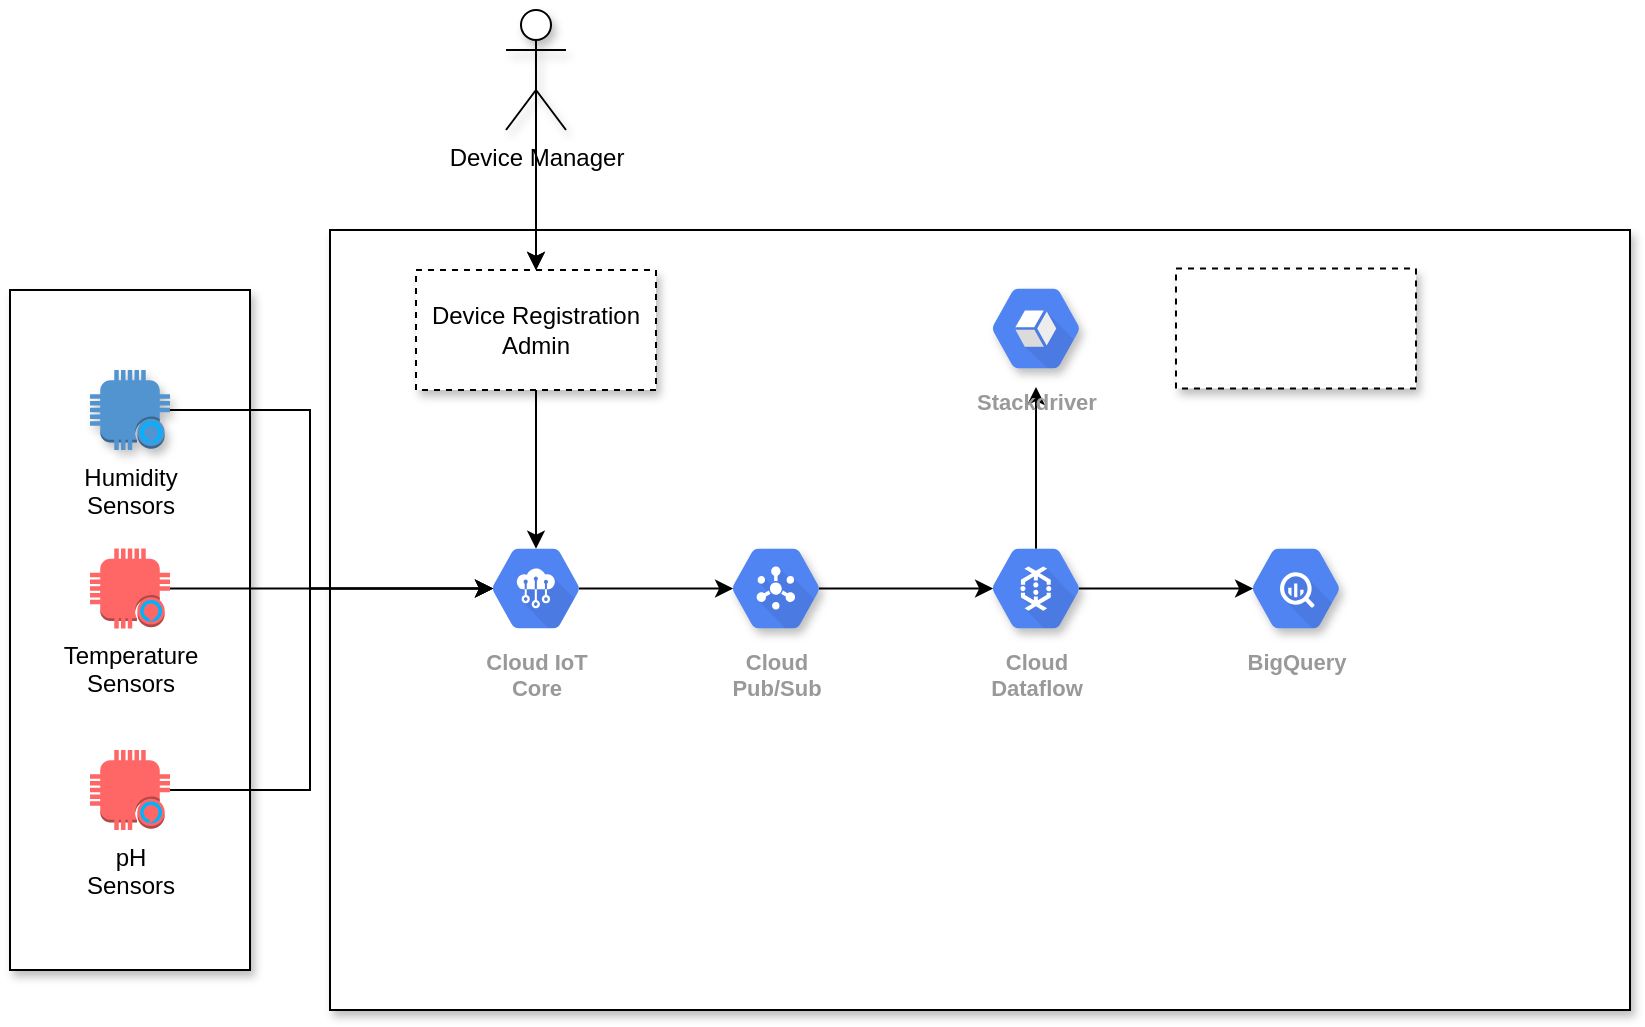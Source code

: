 <mxfile version="13.8.3" type="github" pages="2">
  <diagram id="6YZgfYD54lgICNXOSClO" name="Page-1">
    <mxGraphModel dx="1896" dy="1713" grid="1" gridSize="10" guides="1" tooltips="1" connect="1" arrows="1" fold="1" page="1" pageScale="1" pageWidth="850" pageHeight="1100" math="0" shadow="0">
      <root>
        <mxCell id="0" />
        <mxCell id="1" parent="0" />
        <mxCell id="LUAZlB9GY4TvRt2_GT7k-19" value="" style="rounded=0;whiteSpace=wrap;html=1;shadow=1;fillColor=#ffffff;" parent="1" vertex="1">
          <mxGeometry x="150" y="80" width="650" height="390" as="geometry" />
        </mxCell>
        <mxCell id="LUAZlB9GY4TvRt2_GT7k-15" value="" style="rounded=0;whiteSpace=wrap;html=1;shadow=1;fillColor=#ffffff;" parent="1" vertex="1">
          <mxGeometry x="-10" y="110" width="120" height="340" as="geometry" />
        </mxCell>
        <mxCell id="aIGsuu7PZGqgF0DpAvw9-4" style="edgeStyle=orthogonalEdgeStyle;rounded=0;orthogonalLoop=1;jettySize=auto;html=1;exitX=0.825;exitY=0.5;exitDx=0;exitDy=0;exitPerimeter=0;entryX=0.175;entryY=0.5;entryDx=0;entryDy=0;entryPerimeter=0;" edge="1" parent="1" source="LUAZlB9GY4TvRt2_GT7k-1" target="aIGsuu7PZGqgF0DpAvw9-3">
          <mxGeometry relative="1" as="geometry" />
        </mxCell>
        <mxCell id="LUAZlB9GY4TvRt2_GT7k-1" value="Cloud IoT&#xa;Core" style="html=1;fillColor=#5184F3;strokeColor=none;verticalAlign=top;labelPosition=center;verticalLabelPosition=bottom;align=center;spacingTop=-6;fontSize=11;fontStyle=1;fontColor=#999999;shape=mxgraph.gcp2.hexIcon;prIcon=cloud_iot_core" parent="1" vertex="1">
          <mxGeometry x="220" y="230" width="66" height="58.5" as="geometry" />
        </mxCell>
        <mxCell id="LUAZlB9GY4TvRt2_GT7k-16" style="edgeStyle=orthogonalEdgeStyle;rounded=0;orthogonalLoop=1;jettySize=auto;html=1;exitX=1;exitY=0.5;exitDx=0;exitDy=0;exitPerimeter=0;entryX=0.175;entryY=0.5;entryDx=0;entryDy=0;entryPerimeter=0;" parent="1" source="LUAZlB9GY4TvRt2_GT7k-2" target="LUAZlB9GY4TvRt2_GT7k-1" edge="1">
          <mxGeometry relative="1" as="geometry">
            <Array as="points">
              <mxPoint x="140" y="170" />
              <mxPoint x="140" y="259" />
            </Array>
          </mxGeometry>
        </mxCell>
        <mxCell id="LUAZlB9GY4TvRt2_GT7k-2" value="&lt;div&gt;Humidity&lt;/div&gt;&lt;div&gt;Sensors&lt;br&gt;&lt;/div&gt;" style="outlineConnect=0;dashed=0;verticalLabelPosition=bottom;verticalAlign=top;align=center;html=1;shape=mxgraph.aws3.alexa_enabled_device;fillColor=#5294CF;gradientColor=none;shadow=1;" parent="1" vertex="1">
          <mxGeometry x="30" y="150" width="40" height="40" as="geometry" />
        </mxCell>
        <mxCell id="LUAZlB9GY4TvRt2_GT7k-17" style="edgeStyle=orthogonalEdgeStyle;rounded=0;orthogonalLoop=1;jettySize=auto;html=1;exitX=1;exitY=0.5;exitDx=0;exitDy=0;exitPerimeter=0;entryX=0.175;entryY=0.5;entryDx=0;entryDy=0;entryPerimeter=0;" parent="1" source="LUAZlB9GY4TvRt2_GT7k-4" target="LUAZlB9GY4TvRt2_GT7k-1" edge="1">
          <mxGeometry relative="1" as="geometry" />
        </mxCell>
        <mxCell id="LUAZlB9GY4TvRt2_GT7k-4" value="Temperature&lt;div&gt;Sensors&lt;br&gt;&lt;/div&gt;" style="outlineConnect=0;dashed=0;verticalLabelPosition=bottom;verticalAlign=top;align=center;html=1;shape=mxgraph.aws3.alexa_enabled_device;gradientColor=none;fillColor=#FF6666;" parent="1" vertex="1">
          <mxGeometry x="30" y="239.25" width="40" height="40" as="geometry" />
        </mxCell>
        <mxCell id="LUAZlB9GY4TvRt2_GT7k-18" style="edgeStyle=orthogonalEdgeStyle;rounded=0;orthogonalLoop=1;jettySize=auto;html=1;exitX=1;exitY=0.5;exitDx=0;exitDy=0;exitPerimeter=0;entryX=0.175;entryY=0.5;entryDx=0;entryDy=0;entryPerimeter=0;" parent="1" source="LUAZlB9GY4TvRt2_GT7k-6" target="LUAZlB9GY4TvRt2_GT7k-1" edge="1">
          <mxGeometry relative="1" as="geometry">
            <Array as="points">
              <mxPoint x="140" y="360" />
              <mxPoint x="140" y="259" />
            </Array>
          </mxGeometry>
        </mxCell>
        <mxCell id="LUAZlB9GY4TvRt2_GT7k-6" value="pH&lt;div&gt;Sensors&lt;br&gt;&lt;/div&gt;" style="outlineConnect=0;dashed=0;verticalLabelPosition=bottom;verticalAlign=top;align=center;html=1;shape=mxgraph.aws3.alexa_enabled_device;gradientColor=none;fillColor=#FF6666;" parent="1" vertex="1">
          <mxGeometry x="30" y="340" width="40" height="40" as="geometry" />
        </mxCell>
        <mxCell id="LUAZlB9GY4TvRt2_GT7k-20" style="edgeStyle=orthogonalEdgeStyle;rounded=0;orthogonalLoop=1;jettySize=auto;html=1;exitX=0.5;exitY=1;exitDx=0;exitDy=0;entryX=0.5;entryY=0.16;entryDx=0;entryDy=0;entryPerimeter=0;" parent="1" source="LUAZlB9GY4TvRt2_GT7k-12" target="LUAZlB9GY4TvRt2_GT7k-1" edge="1">
          <mxGeometry relative="1" as="geometry" />
        </mxCell>
        <mxCell id="LUAZlB9GY4TvRt2_GT7k-12" value="Device Registration Admin" style="rounded=0;whiteSpace=wrap;html=1;shadow=1;dashed=1;" parent="1" vertex="1">
          <mxGeometry x="193" y="100" width="120" height="60" as="geometry" />
        </mxCell>
        <mxCell id="LUAZlB9GY4TvRt2_GT7k-21" style="edgeStyle=orthogonalEdgeStyle;rounded=0;orthogonalLoop=1;jettySize=auto;html=1;exitX=0.5;exitY=0.5;exitDx=0;exitDy=0;exitPerimeter=0;" parent="1" source="LUAZlB9GY4TvRt2_GT7k-13" target="LUAZlB9GY4TvRt2_GT7k-12" edge="1">
          <mxGeometry relative="1" as="geometry" />
        </mxCell>
        <mxCell id="LUAZlB9GY4TvRt2_GT7k-22" value="" style="edgeStyle=orthogonalEdgeStyle;rounded=0;orthogonalLoop=1;jettySize=auto;html=1;" parent="1" source="LUAZlB9GY4TvRt2_GT7k-13" target="LUAZlB9GY4TvRt2_GT7k-12" edge="1">
          <mxGeometry relative="1" as="geometry" />
        </mxCell>
        <mxCell id="LUAZlB9GY4TvRt2_GT7k-13" value="Device Manager" style="shape=umlActor;verticalLabelPosition=bottom;verticalAlign=top;html=1;outlineConnect=0;shadow=1;fillColor=#ffffff;" parent="1" vertex="1">
          <mxGeometry x="238" y="-30" width="30" height="60" as="geometry" />
        </mxCell>
        <mxCell id="aIGsuu7PZGqgF0DpAvw9-1" value="BigQuery" style="html=1;fillColor=#5184F3;strokeColor=none;verticalAlign=top;labelPosition=center;verticalLabelPosition=bottom;align=center;spacingTop=-6;fontSize=11;fontStyle=1;fontColor=#999999;shape=mxgraph.gcp2.hexIcon;prIcon=bigquery;shadow=1;dashed=1;" vertex="1" parent="1">
          <mxGeometry x="600" y="230" width="66" height="58.5" as="geometry" />
        </mxCell>
        <mxCell id="aIGsuu7PZGqgF0DpAvw9-6" style="edgeStyle=orthogonalEdgeStyle;rounded=0;orthogonalLoop=1;jettySize=auto;html=1;exitX=0.825;exitY=0.5;exitDx=0;exitDy=0;exitPerimeter=0;entryX=0.175;entryY=0.5;entryDx=0;entryDy=0;entryPerimeter=0;" edge="1" parent="1" source="aIGsuu7PZGqgF0DpAvw9-2" target="aIGsuu7PZGqgF0DpAvw9-1">
          <mxGeometry relative="1" as="geometry" />
        </mxCell>
        <mxCell id="aIGsuu7PZGqgF0DpAvw9-8" style="edgeStyle=orthogonalEdgeStyle;rounded=0;orthogonalLoop=1;jettySize=auto;html=1;exitX=0.5;exitY=0.16;exitDx=0;exitDy=0;exitPerimeter=0;" edge="1" parent="1" source="aIGsuu7PZGqgF0DpAvw9-2" target="aIGsuu7PZGqgF0DpAvw9-7">
          <mxGeometry relative="1" as="geometry" />
        </mxCell>
        <mxCell id="aIGsuu7PZGqgF0DpAvw9-2" value="Cloud&#xa;Dataflow" style="html=1;fillColor=#5184F3;strokeColor=none;verticalAlign=top;labelPosition=center;verticalLabelPosition=bottom;align=center;spacingTop=-6;fontSize=11;fontStyle=1;fontColor=#999999;shape=mxgraph.gcp2.hexIcon;prIcon=cloud_dataflow;shadow=1;dashed=1;" vertex="1" parent="1">
          <mxGeometry x="470" y="230" width="66" height="58.5" as="geometry" />
        </mxCell>
        <mxCell id="aIGsuu7PZGqgF0DpAvw9-5" style="edgeStyle=orthogonalEdgeStyle;rounded=0;orthogonalLoop=1;jettySize=auto;html=1;exitX=0.825;exitY=0.5;exitDx=0;exitDy=0;exitPerimeter=0;entryX=0.175;entryY=0.5;entryDx=0;entryDy=0;entryPerimeter=0;" edge="1" parent="1" source="aIGsuu7PZGqgF0DpAvw9-3" target="aIGsuu7PZGqgF0DpAvw9-2">
          <mxGeometry relative="1" as="geometry" />
        </mxCell>
        <mxCell id="aIGsuu7PZGqgF0DpAvw9-3" value="Cloud&#xa;Pub/Sub" style="html=1;fillColor=#5184F3;strokeColor=none;verticalAlign=top;labelPosition=center;verticalLabelPosition=bottom;align=center;spacingTop=-6;fontSize=11;fontStyle=1;fontColor=#999999;shape=mxgraph.gcp2.hexIcon;prIcon=cloud_pubsub;shadow=1;dashed=1;" vertex="1" parent="1">
          <mxGeometry x="340" y="230" width="66" height="58.5" as="geometry" />
        </mxCell>
        <mxCell id="aIGsuu7PZGqgF0DpAvw9-7" value="Stackdriver" style="html=1;fillColor=#5184F3;strokeColor=none;verticalAlign=top;labelPosition=center;verticalLabelPosition=bottom;align=center;spacingTop=-6;fontSize=11;fontStyle=1;fontColor=#999999;shape=mxgraph.gcp2.hexIcon;prIcon=stackdriver;shadow=1;dashed=1;" vertex="1" parent="1">
          <mxGeometry x="470" y="100" width="66" height="58.5" as="geometry" />
        </mxCell>
        <mxCell id="aIGsuu7PZGqgF0DpAvw9-10" value="" style="rounded=0;whiteSpace=wrap;html=1;shadow=1;dashed=1;fillColor=#ffffff;" vertex="1" parent="1">
          <mxGeometry x="573" y="99.25" width="120" height="60" as="geometry" />
        </mxCell>
      </root>
    </mxGraphModel>
  </diagram>
  <diagram id="VKgi6bkSFj8dvd0eNZsd" name="Page-2">
    <mxGraphModel dx="872" dy="511" grid="1" gridSize="10" guides="1" tooltips="1" connect="1" arrows="1" fold="1" page="1" pageScale="1" pageWidth="850" pageHeight="1100" math="0" shadow="0">
      <root>
        <mxCell id="SfYpkvx_XkUfN46bOGZN-0" />
        <mxCell id="SfYpkvx_XkUfN46bOGZN-1" parent="SfYpkvx_XkUfN46bOGZN-0" />
        <mxCell id="SfYpkvx_XkUfN46bOGZN-23" value="" style="rounded=0;whiteSpace=wrap;html=1;shadow=0;fillColor=none;dashed=1;dashPattern=1 4;" vertex="1" parent="SfYpkvx_XkUfN46bOGZN-1">
          <mxGeometry x="40" y="150" width="270" height="220" as="geometry" />
        </mxCell>
        <mxCell id="SfYpkvx_XkUfN46bOGZN-25" value="v" style="rounded=0;whiteSpace=wrap;html=1;shadow=0;fillColor=none;dashed=1;dashPattern=1 4;" vertex="1" parent="SfYpkvx_XkUfN46bOGZN-1">
          <mxGeometry x="660" y="150" width="100" height="111" as="geometry" />
        </mxCell>
        <mxCell id="SfYpkvx_XkUfN46bOGZN-34" value="v" style="rounded=0;whiteSpace=wrap;html=1;shadow=0;fillColor=none;dashed=1;dashPattern=1 4;" vertex="1" parent="SfYpkvx_XkUfN46bOGZN-1">
          <mxGeometry x="560" y="149" width="100" height="111" as="geometry" />
        </mxCell>
        <mxCell id="SfYpkvx_XkUfN46bOGZN-24" value="" style="rounded=0;whiteSpace=wrap;html=1;shadow=0;fillColor=none;dashed=1;dashPattern=1 4;" vertex="1" parent="SfYpkvx_XkUfN46bOGZN-1">
          <mxGeometry x="310" y="260" width="450" height="110" as="geometry" />
        </mxCell>
        <mxCell id="SfYpkvx_XkUfN46bOGZN-3" value="" style="shape=image;html=1;verticalAlign=top;verticalLabelPosition=bottom;labelBackgroundColor=#ffffff;imageAspect=0;aspect=fixed;image=https://cdn1.iconfinder.com/data/icons/icons-for-a-site-1/64/advantage_eco_friendly-128.png;shadow=1;dashed=1;fillColor=#ffffff;" vertex="1" parent="SfYpkvx_XkUfN46bOGZN-1">
          <mxGeometry x="51" y="240" width="80" height="80" as="geometry" />
        </mxCell>
        <mxCell id="SfYpkvx_XkUfN46bOGZN-9" style="edgeStyle=orthogonalEdgeStyle;rounded=0;orthogonalLoop=1;jettySize=auto;html=1;exitX=1;exitY=0.5;exitDx=0;exitDy=0;exitPerimeter=0;entryX=0;entryY=0.75;entryDx=0;entryDy=0;" edge="1" parent="SfYpkvx_XkUfN46bOGZN-1" source="SfYpkvx_XkUfN46bOGZN-5" target="SfYpkvx_XkUfN46bOGZN-7">
          <mxGeometry relative="1" as="geometry" />
        </mxCell>
        <mxCell id="SfYpkvx_XkUfN46bOGZN-5" value="" style="verticalLabelPosition=bottom;html=1;fillColor=#6ABD46;strokeColor=#ffffff;verticalAlign=top;align=center;points=[[0.085,0.085,0],[0.915,0.085,0],[0.915,0.915,0],[0.085,0.915,0],[0.25,0,0],[0.5,0,0],[0.75,0,0],[1,0.25,0],[1,0.5,0],[1,0.75,0],[0.75,1,0],[0.5,1,0],[0.25,1,0],[0,0.75,0],[0,0.5,0],[0,0.25,0]];pointerEvents=1;shape=mxgraph.cisco_safe.compositeIcon;bgIcon=mxgraph.cisco_safe.architecture.generic_appliance;resIcon=mxgraph.cisco_safe.architecture.sensor;shadow=1;dashed=1;" vertex="1" parent="SfYpkvx_XkUfN46bOGZN-1">
          <mxGeometry x="111" y="285" width="34" height="30" as="geometry" />
        </mxCell>
        <mxCell id="SfYpkvx_XkUfN46bOGZN-6" value="" style="html=1;verticalLabelPosition=bottom;align=center;labelBackgroundColor=#ffffff;verticalAlign=top;strokeWidth=2;strokeColor=#0080F0;shadow=0;dashed=0;shape=mxgraph.ios7.icons.wifi;pointerEvents=1;fillColor=#ffffff;" vertex="1" parent="SfYpkvx_XkUfN46bOGZN-1">
          <mxGeometry x="131" y="261" width="29.7" height="21" as="geometry" />
        </mxCell>
        <mxCell id="SfYpkvx_XkUfN46bOGZN-17" style="edgeStyle=orthogonalEdgeStyle;rounded=0;orthogonalLoop=1;jettySize=auto;html=1;exitX=1;exitY=0.75;exitDx=0;exitDy=0;entryX=0.175;entryY=0.5;entryDx=0;entryDy=0;entryPerimeter=0;" edge="1" parent="SfYpkvx_XkUfN46bOGZN-1" source="SfYpkvx_XkUfN46bOGZN-7" target="SfYpkvx_XkUfN46bOGZN-16">
          <mxGeometry relative="1" as="geometry" />
        </mxCell>
        <mxCell id="SfYpkvx_XkUfN46bOGZN-7" value="" style="image;html=1;image=img/lib/clip_art/networking/Wireless_Router_128x128.png;shadow=1;dashed=1;fillColor=#ffffff;" vertex="1" parent="SfYpkvx_XkUfN46bOGZN-1">
          <mxGeometry x="225" y="261" width="49.62" height="52" as="geometry" />
        </mxCell>
        <mxCell id="SfYpkvx_XkUfN46bOGZN-8" value="" style="html=1;verticalLabelPosition=bottom;align=center;labelBackgroundColor=#ffffff;verticalAlign=top;strokeWidth=2;strokeColor=#0080F0;shadow=0;dashed=0;shape=mxgraph.ios7.icons.wifi;pointerEvents=1;fillColor=#ffffff;" vertex="1" parent="SfYpkvx_XkUfN46bOGZN-1">
          <mxGeometry x="196.71" y="262" width="28.29" height="20" as="geometry" />
        </mxCell>
        <mxCell id="SfYpkvx_XkUfN46bOGZN-21" value="" style="edgeStyle=orthogonalEdgeStyle;rounded=0;orthogonalLoop=1;jettySize=auto;html=1;" edge="1" parent="SfYpkvx_XkUfN46bOGZN-1" source="SfYpkvx_XkUfN46bOGZN-10" target="SfYpkvx_XkUfN46bOGZN-15">
          <mxGeometry relative="1" as="geometry" />
        </mxCell>
        <mxCell id="SfYpkvx_XkUfN46bOGZN-10" value="" style="pointerEvents=1;shadow=0;dashed=0;html=1;strokeColor=none;aspect=fixed;labelPosition=center;verticalLabelPosition=bottom;verticalAlign=top;align=center;outlineConnect=0;shape=mxgraph.vvd.nsx_dashboard;fillColor=#3399FF;" vertex="1" parent="SfYpkvx_XkUfN46bOGZN-1">
          <mxGeometry x="688" y="80" width="50" height="46.5" as="geometry" />
        </mxCell>
        <mxCell id="SfYpkvx_XkUfN46bOGZN-12" value="BigQuery" style="html=1;fillColor=#5184F3;strokeColor=none;verticalAlign=top;labelPosition=center;verticalLabelPosition=bottom;align=center;spacingTop=-6;fontSize=11;fontStyle=1;fontColor=#999999;shape=mxgraph.gcp2.hexIcon;prIcon=bigquery;shadow=1;dashed=1;" vertex="1" parent="SfYpkvx_XkUfN46bOGZN-1">
          <mxGeometry x="680" y="271" width="66" height="58.5" as="geometry" />
        </mxCell>
        <mxCell id="SfYpkvx_XkUfN46bOGZN-19" style="edgeStyle=orthogonalEdgeStyle;rounded=0;orthogonalLoop=1;jettySize=auto;html=1;exitX=0.825;exitY=0.5;exitDx=0;exitDy=0;exitPerimeter=0;entryX=0.175;entryY=0.5;entryDx=0;entryDy=0;entryPerimeter=0;" edge="1" parent="SfYpkvx_XkUfN46bOGZN-1" source="SfYpkvx_XkUfN46bOGZN-13" target="SfYpkvx_XkUfN46bOGZN-14">
          <mxGeometry relative="1" as="geometry" />
        </mxCell>
        <mxCell id="SfYpkvx_XkUfN46bOGZN-13" value="Cloud&#xa;Pub/Sub" style="html=1;fillColor=#5184F3;strokeColor=none;verticalAlign=top;labelPosition=center;verticalLabelPosition=bottom;align=center;spacingTop=-6;fontSize=11;fontStyle=1;fontColor=#999999;shape=mxgraph.gcp2.hexIcon;prIcon=cloud_pubsub;shadow=1;dashed=1;" vertex="1" parent="SfYpkvx_XkUfN46bOGZN-1">
          <mxGeometry x="450" y="271" width="66" height="58.5" as="geometry" />
        </mxCell>
        <mxCell id="SfYpkvx_XkUfN46bOGZN-20" style="edgeStyle=orthogonalEdgeStyle;rounded=0;orthogonalLoop=1;jettySize=auto;html=1;exitX=0.825;exitY=0.5;exitDx=0;exitDy=0;exitPerimeter=0;entryX=0.175;entryY=0.5;entryDx=0;entryDy=0;entryPerimeter=0;" edge="1" parent="SfYpkvx_XkUfN46bOGZN-1" source="SfYpkvx_XkUfN46bOGZN-14" target="SfYpkvx_XkUfN46bOGZN-12">
          <mxGeometry relative="1" as="geometry" />
        </mxCell>
        <mxCell id="SfYpkvx_XkUfN46bOGZN-31" value="" style="edgeStyle=orthogonalEdgeStyle;rounded=0;orthogonalLoop=1;jettySize=auto;html=1;" edge="1" parent="SfYpkvx_XkUfN46bOGZN-1" source="SfYpkvx_XkUfN46bOGZN-14" target="SfYpkvx_XkUfN46bOGZN-30">
          <mxGeometry relative="1" as="geometry" />
        </mxCell>
        <mxCell id="SfYpkvx_XkUfN46bOGZN-14" value="Cloud&#xa;Dataflow" style="html=1;fillColor=#5184F3;strokeColor=none;verticalAlign=top;labelPosition=center;verticalLabelPosition=bottom;align=center;spacingTop=-6;fontSize=11;fontStyle=1;fontColor=#999999;shape=mxgraph.gcp2.hexIcon;prIcon=cloud_dataflow;shadow=1;dashed=1;" vertex="1" parent="SfYpkvx_XkUfN46bOGZN-1">
          <mxGeometry x="574" y="271" width="66" height="58.5" as="geometry" />
        </mxCell>
        <mxCell id="SfYpkvx_XkUfN46bOGZN-22" value="" style="edgeStyle=orthogonalEdgeStyle;rounded=0;orthogonalLoop=1;jettySize=auto;html=1;" edge="1" parent="SfYpkvx_XkUfN46bOGZN-1" source="SfYpkvx_XkUfN46bOGZN-15" target="SfYpkvx_XkUfN46bOGZN-12">
          <mxGeometry relative="1" as="geometry" />
        </mxCell>
        <mxCell id="SfYpkvx_XkUfN46bOGZN-15" value="Cloud&#xa;Datalab" style="html=1;fillColor=#5184F3;strokeColor=none;verticalAlign=top;labelPosition=center;verticalLabelPosition=bottom;align=center;spacingTop=-6;fontSize=11;fontStyle=1;fontColor=#999999;shape=mxgraph.gcp2.hexIcon;prIcon=cloud_datalab;shadow=1;dashed=1;" vertex="1" parent="SfYpkvx_XkUfN46bOGZN-1">
          <mxGeometry x="680" y="170" width="66" height="58.5" as="geometry" />
        </mxCell>
        <mxCell id="SfYpkvx_XkUfN46bOGZN-18" style="edgeStyle=orthogonalEdgeStyle;rounded=0;orthogonalLoop=1;jettySize=auto;html=1;exitX=0.825;exitY=0.5;exitDx=0;exitDy=0;exitPerimeter=0;entryX=0.175;entryY=0.5;entryDx=0;entryDy=0;entryPerimeter=0;" edge="1" parent="SfYpkvx_XkUfN46bOGZN-1" source="SfYpkvx_XkUfN46bOGZN-16" target="SfYpkvx_XkUfN46bOGZN-13">
          <mxGeometry relative="1" as="geometry" />
        </mxCell>
        <mxCell id="SfYpkvx_XkUfN46bOGZN-16" value="Cloud IoT&#xa;Core" style="html=1;fillColor=#5184F3;strokeColor=none;verticalAlign=top;labelPosition=center;verticalLabelPosition=bottom;align=center;spacingTop=-6;fontSize=11;fontStyle=1;fontColor=#999999;shape=mxgraph.gcp2.hexIcon;prIcon=cloud_iot_core;shadow=1;dashed=1;" vertex="1" parent="SfYpkvx_XkUfN46bOGZN-1">
          <mxGeometry x="340" y="271" width="66" height="58.5" as="geometry" />
        </mxCell>
        <mxCell id="SfYpkvx_XkUfN46bOGZN-26" value="" style="aspect=fixed;html=1;points=[];align=center;image;fontSize=12;image=img/lib/mscae/Person.svg;shadow=0;dashed=1;dashPattern=1 4;strokeColor=#000000;fillColor=none;" vertex="1" parent="SfYpkvx_XkUfN46bOGZN-1">
          <mxGeometry x="750" y="50" width="37" height="50" as="geometry" />
        </mxCell>
        <mxCell id="SfYpkvx_XkUfN46bOGZN-35" style="edgeStyle=orthogonalEdgeStyle;rounded=0;orthogonalLoop=1;jettySize=auto;html=1;exitX=0.5;exitY=0.16;exitDx=0;exitDy=0;exitPerimeter=0;entryX=0.633;entryY=0.894;entryDx=0;entryDy=0;entryPerimeter=0;" edge="1" parent="SfYpkvx_XkUfN46bOGZN-1" source="SfYpkvx_XkUfN46bOGZN-30" target="SfYpkvx_XkUfN46bOGZN-27">
          <mxGeometry relative="1" as="geometry" />
        </mxCell>
        <mxCell id="SfYpkvx_XkUfN46bOGZN-30" value="Stackdriver" style="html=1;fillColor=#5184F3;strokeColor=none;verticalAlign=top;labelPosition=center;verticalLabelPosition=bottom;align=center;spacingTop=-6;fontSize=11;fontStyle=1;fontColor=#999999;shape=mxgraph.gcp2.hexIcon;prIcon=stackdriver;shadow=0;dashed=1;dashPattern=1 4;" vertex="1" parent="SfYpkvx_XkUfN46bOGZN-1">
          <mxGeometry x="574" y="170" width="66" height="58.5" as="geometry" />
        </mxCell>
        <mxCell id="SfYpkvx_XkUfN46bOGZN-32" value="" style="group" vertex="1" connectable="0" parent="SfYpkvx_XkUfN46bOGZN-1">
          <mxGeometry x="588" y="91.75" width="38" height="23" as="geometry" />
        </mxCell>
        <mxCell id="SfYpkvx_XkUfN46bOGZN-27" value="" style="html=1;verticalLabelPosition=bottom;align=center;labelBackgroundColor=#ffffff;verticalAlign=top;strokeWidth=2;strokeColor=#0080F0;shadow=0;dashed=0;shape=mxgraph.ios7.icons.mail;dashPattern=1 4;fillColor=none;" vertex="1" parent="SfYpkvx_XkUfN46bOGZN-32">
          <mxGeometry y="6.5" width="30" height="16.5" as="geometry" />
        </mxCell>
        <mxCell id="SfYpkvx_XkUfN46bOGZN-28" value="" style="html=1;verticalLabelPosition=bottom;align=center;labelBackgroundColor=#ffffff;verticalAlign=top;strokeWidth=2;strokeColor=#0080F0;shadow=0;dashed=0;shape=mxgraph.ios7.icons.mail;dashPattern=1 4;" vertex="1" parent="SfYpkvx_XkUfN46bOGZN-32">
          <mxGeometry x="4" y="3" width="30" height="16.5" as="geometry" />
        </mxCell>
        <mxCell id="SfYpkvx_XkUfN46bOGZN-29" value="" style="html=1;verticalLabelPosition=bottom;align=center;labelBackgroundColor=#ffffff;verticalAlign=top;strokeWidth=2;strokeColor=#0080F0;shadow=0;dashed=0;shape=mxgraph.ios7.icons.mail;dashPattern=1 4;" vertex="1" parent="SfYpkvx_XkUfN46bOGZN-32">
          <mxGeometry x="8" width="30" height="16.5" as="geometry" />
        </mxCell>
      </root>
    </mxGraphModel>
  </diagram>
</mxfile>
